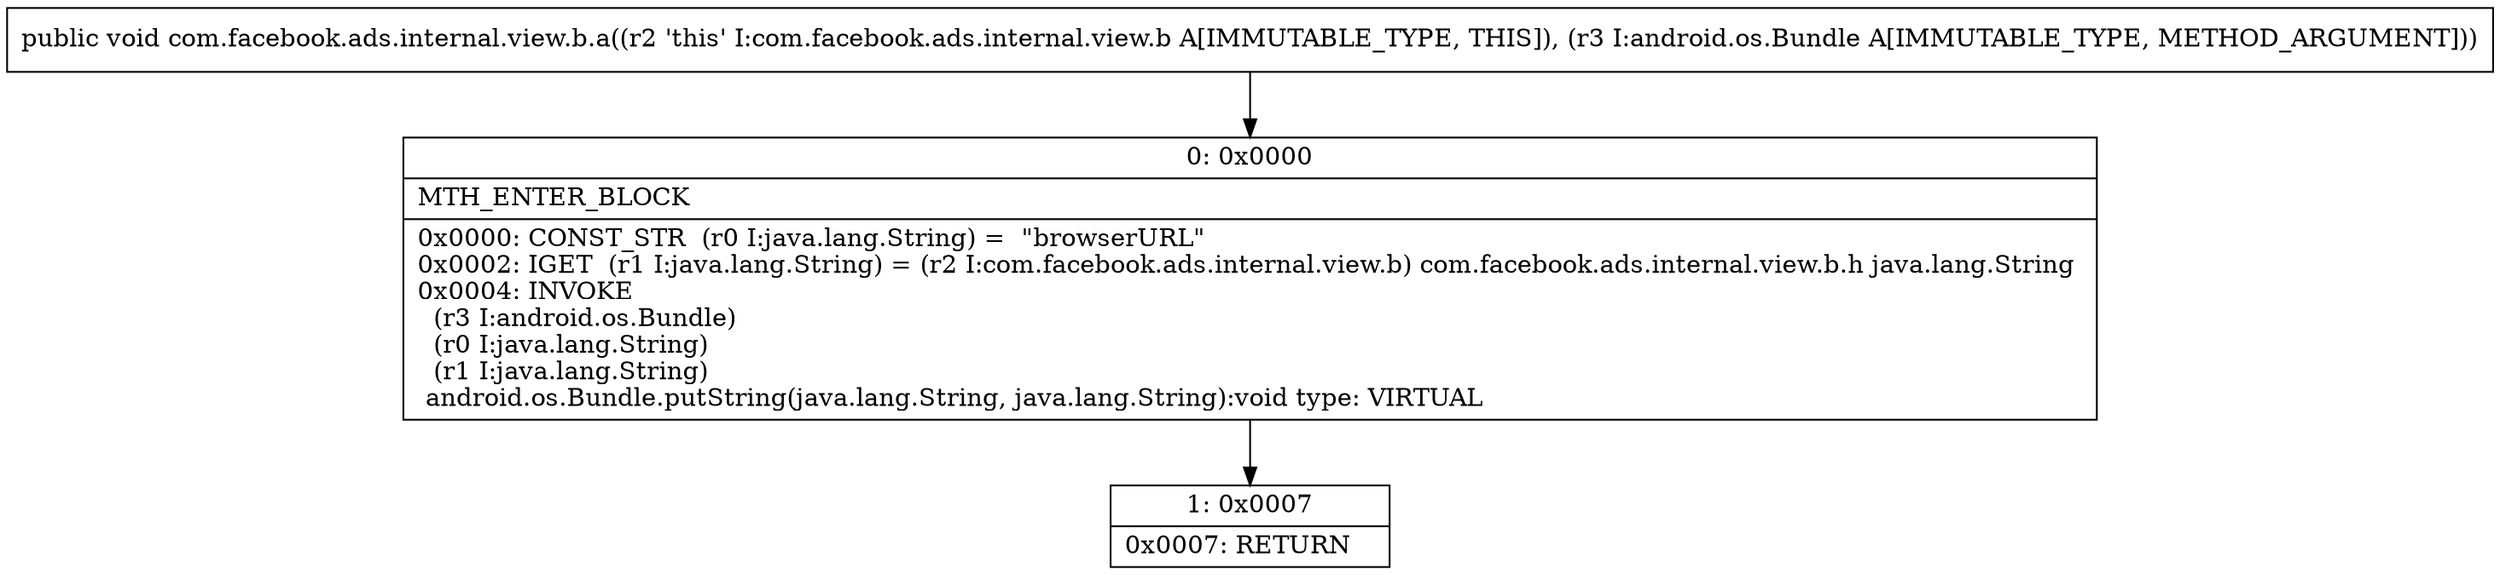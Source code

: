 digraph "CFG forcom.facebook.ads.internal.view.b.a(Landroid\/os\/Bundle;)V" {
Node_0 [shape=record,label="{0\:\ 0x0000|MTH_ENTER_BLOCK\l|0x0000: CONST_STR  (r0 I:java.lang.String) =  \"browserURL\" \l0x0002: IGET  (r1 I:java.lang.String) = (r2 I:com.facebook.ads.internal.view.b) com.facebook.ads.internal.view.b.h java.lang.String \l0x0004: INVOKE  \l  (r3 I:android.os.Bundle)\l  (r0 I:java.lang.String)\l  (r1 I:java.lang.String)\l android.os.Bundle.putString(java.lang.String, java.lang.String):void type: VIRTUAL \l}"];
Node_1 [shape=record,label="{1\:\ 0x0007|0x0007: RETURN   \l}"];
MethodNode[shape=record,label="{public void com.facebook.ads.internal.view.b.a((r2 'this' I:com.facebook.ads.internal.view.b A[IMMUTABLE_TYPE, THIS]), (r3 I:android.os.Bundle A[IMMUTABLE_TYPE, METHOD_ARGUMENT])) }"];
MethodNode -> Node_0;
Node_0 -> Node_1;
}

